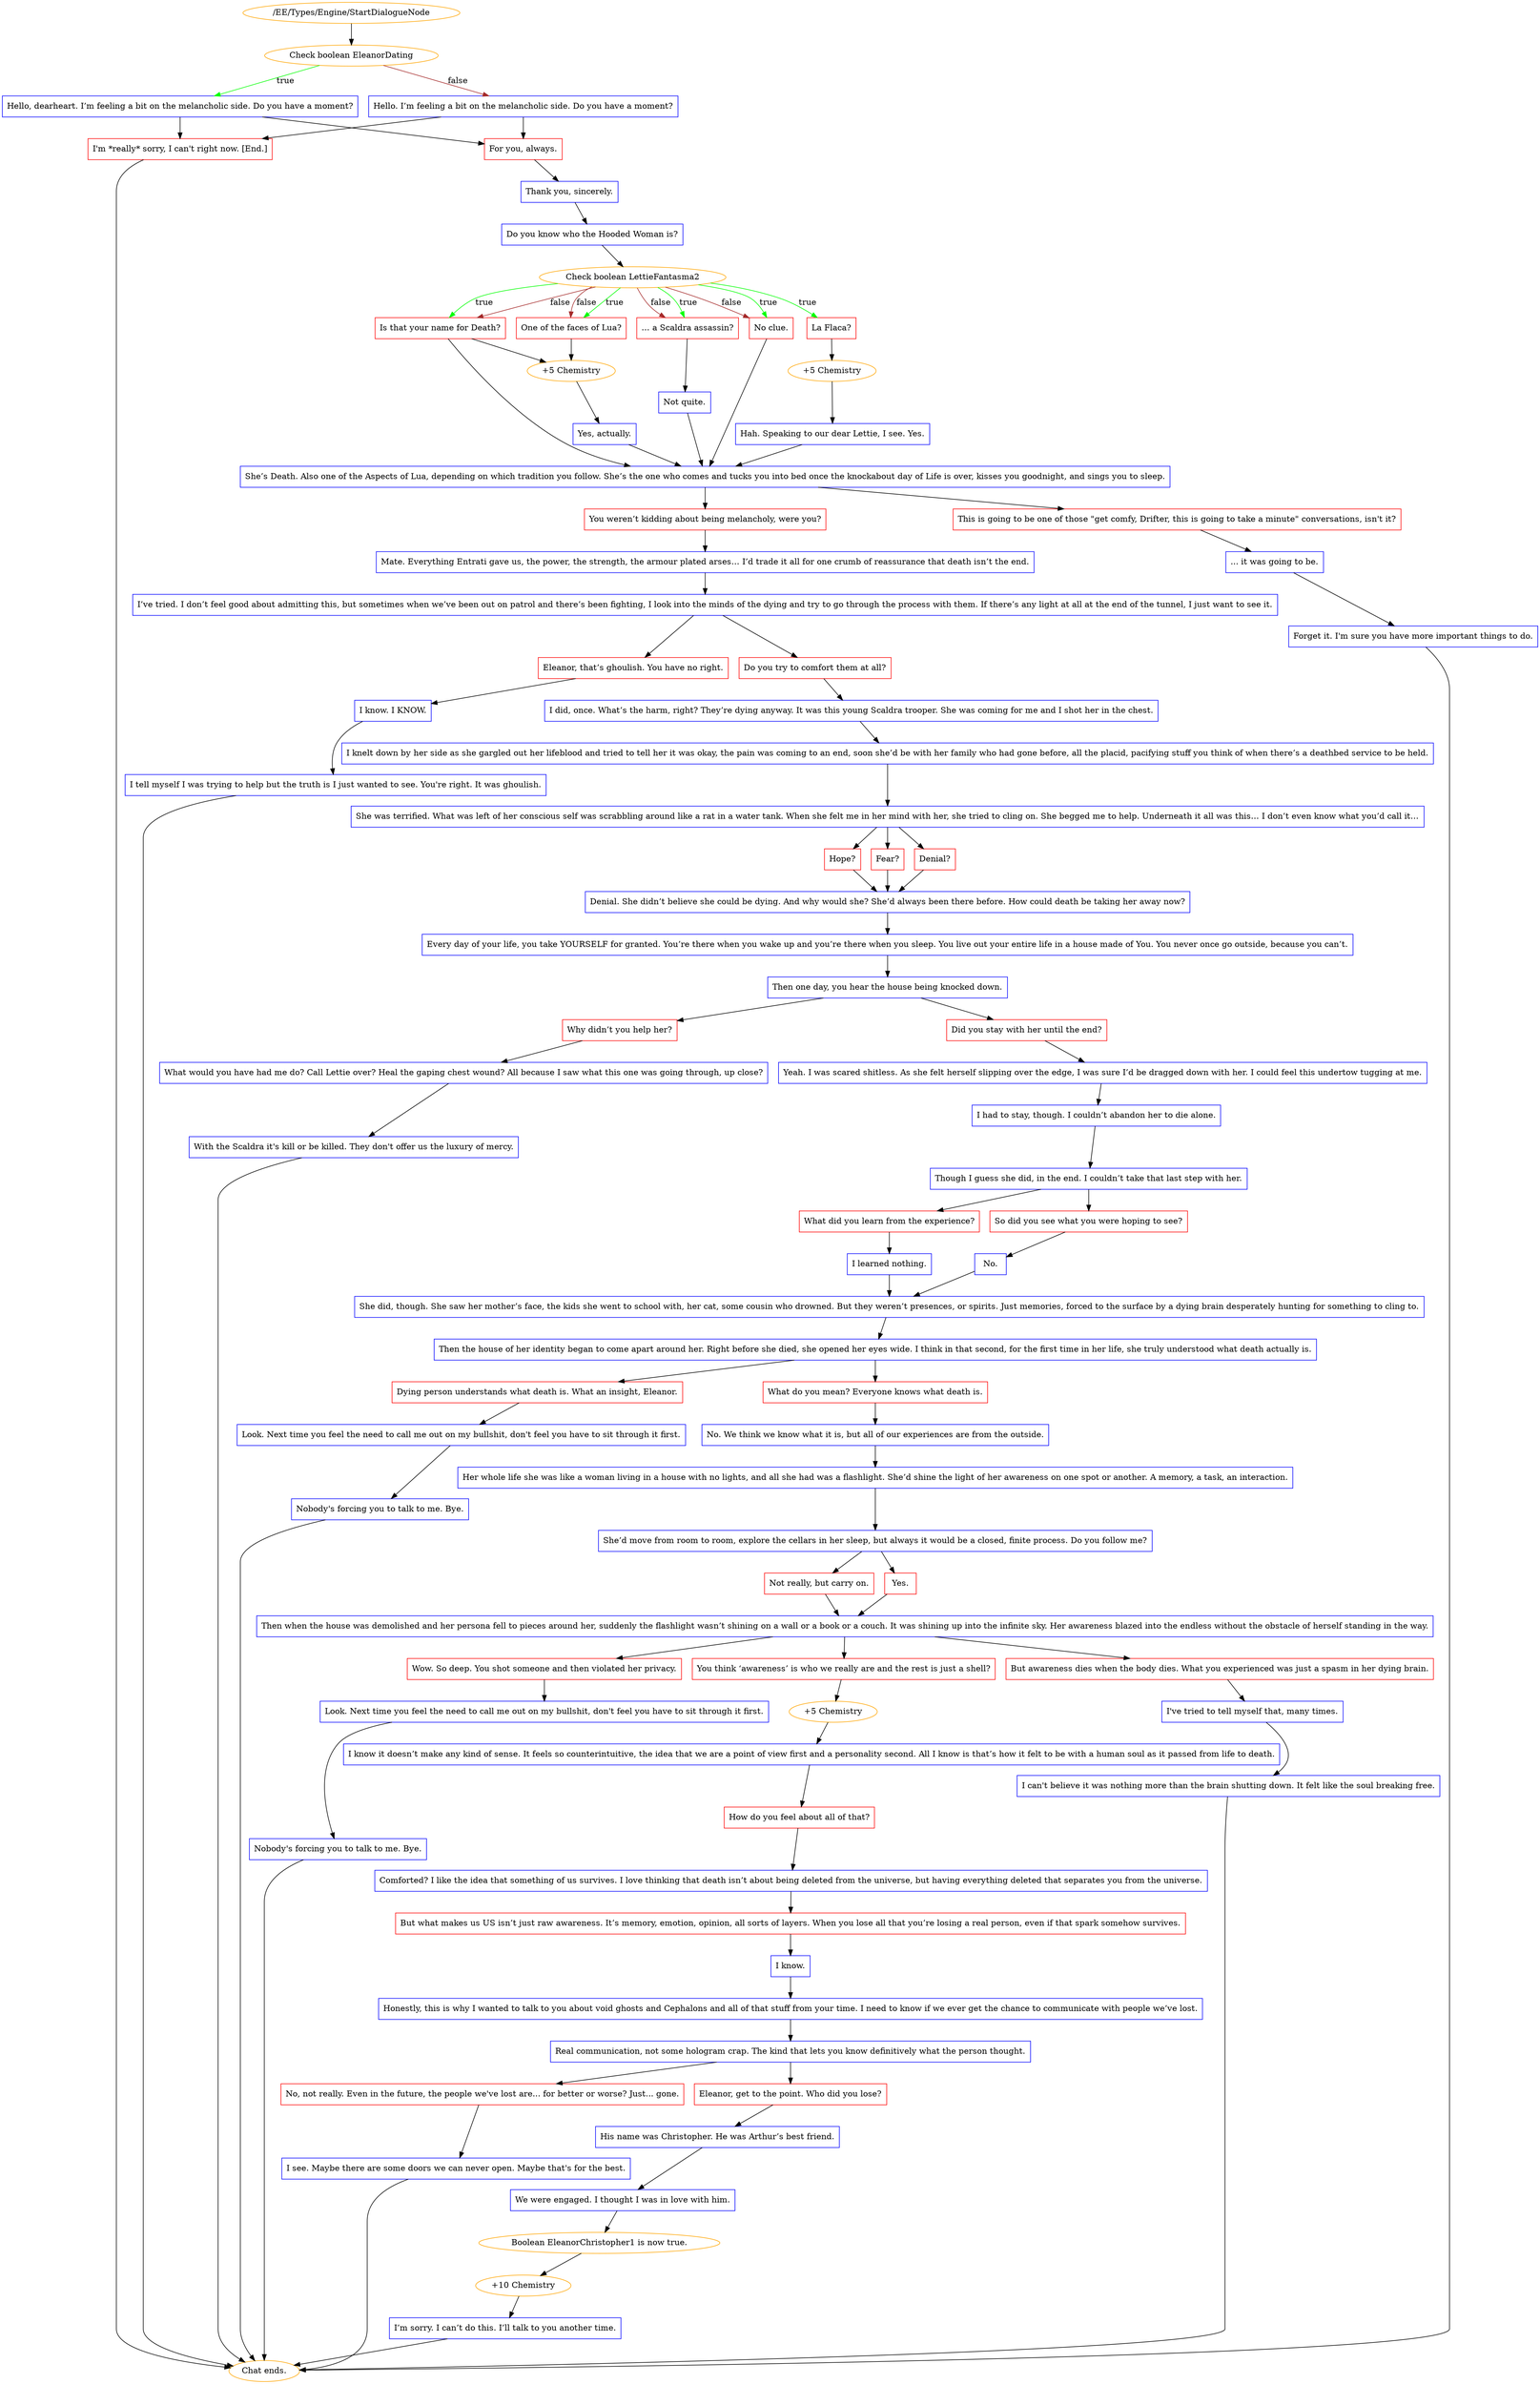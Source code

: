 digraph {
	2081 [label="/EE/Types/Engine/StartDialogueNode",color=orange];
		2081 -> 2082;
	2082 [label="Check boolean EleanorDating",color=orange];
		2082 -> 2083 [label=true,color=green];
		2082 -> 2084 [label=false,color=brown];
	2083 [label="Hello, dearheart. I’m feeling a bit on the melancholic side. Do you have a moment?",shape=box,color=blue];
		2083 -> 2085;
		2083 -> 2086;
	2084 [label="Hello. I’m feeling a bit on the melancholic side. Do you have a moment?",shape=box,color=blue];
		2084 -> 2085;
		2084 -> 2086;
	2085 [label="For you, always.",shape=box,color=red];
		2085 -> 2088;
	2086 [label="I'm *really* sorry, I can't right now. [End.]",shape=box,color=red];
		2086 -> "Chat ends.";
	2088 [label="Thank you, sincerely.",shape=box,color=blue];
		2088 -> 2089;
	"Chat ends." [color=orange];
	2089 [label="Do you know who the Hooded Woman is?",shape=box,color=blue];
		2089 -> 2090;
	2090 [label="Check boolean LettieFantasma2",color=orange];
		2090 -> 2091 [label=true,color=green];
		2090 -> 2092 [label=true,color=green];
		2090 -> 2093 [label=true,color=green];
		2090 -> 2094 [label=true,color=green];
		2090 -> 2095 [label=true,color=green];
		2090 -> 2092 [label=false,color=brown];
		2090 -> 2093 [label=false,color=brown];
		2090 -> 2094 [label=false,color=brown];
		2090 -> 2095 [label=false,color=brown];
	2091 [label="La Flaca?",shape=box,color=red];
		2091 -> 2096;
	2092 [label="… a Scaldra assassin?",shape=box,color=red];
		2092 -> 2098;
	2093 [label="One of the faces of Lua?",shape=box,color=red];
		2093 -> 2099;
	2094 [label="Is that your name for Death?",shape=box,color=red];
		2094 -> 2099;
		2094 -> 2101;
	2095 [label="No clue.",shape=box,color=red];
		2095 -> 2101;
	2096 [label="+5 Chemistry",color=orange];
		2096 -> 2097;
	2098 [label="Not quite.",shape=box,color=blue];
		2098 -> 2101;
	2099 [label="+5 Chemistry",color=orange];
		2099 -> 2100;
	2101 [label="She’s Death. Also one of the Aspects of Lua, depending on which tradition you follow. She’s the one who comes and tucks you into bed once the knockabout day of Life is over, kisses you goodnight, and sings you to sleep.",shape=box,color=blue];
		2101 -> 2102;
		2101 -> 2103;
	2097 [label="Hah. Speaking to our dear Lettie, I see. Yes.",shape=box,color=blue];
		2097 -> 2101;
	2100 [label="Yes, actually.",shape=box,color=blue];
		2100 -> 2101;
	2102 [label="You weren’t kidding about being melancholy, were you?",shape=box,color=red];
		2102 -> 2104;
	2103 [label="This is going to be one of those \"get comfy, Drifter, this is going to take a minute\" conversations, isn't it?",shape=box,color=red];
		2103 -> 2105;
	2104 [label="Mate. Everything Entrati gave us, the power, the strength, the armour plated arses… I’d trade it all for one crumb of reassurance that death isn’t the end.",shape=box,color=blue];
		2104 -> 2108;
	2105 [label="... it was going to be.",shape=box,color=blue];
		2105 -> 2106;
	2108 [label="I’ve tried. I don’t feel good about admitting this, but sometimes when we’ve been out on patrol and there’s been fighting, I look into the minds of the dying and try to go through the process with them. If there’s any light at all at the end of the tunnel, I just want to see it.",shape=box,color=blue];
		2108 -> 2109;
		2108 -> 2110;
	2106 [label="Forget it. I'm sure you have more important things to do.",shape=box,color=blue];
		2106 -> "Chat ends.";
	2109 [label="Eleanor, that’s ghoulish. You have no right.",shape=box,color=red];
		2109 -> 2111;
	2110 [label="Do you try to comfort them at all?",shape=box,color=red];
		2110 -> 2114;
	"Chat ends." [color=orange];
	2111 [label="I know. I KNOW.",shape=box,color=blue];
		2111 -> 2112;
	2114 [label="I did, once. What’s the harm, right? They’re dying anyway. It was this young Scaldra trooper. She was coming for me and I shot her in the chest.",shape=box,color=blue];
		2114 -> 2115;
	2112 [label="I tell myself I was trying to help but the truth is I just wanted to see. You're right. It was ghoulish.",shape=box,color=blue];
		2112 -> "Chat ends.";
	2115 [label="I knelt down by her side as she gargled out her lifeblood and tried to tell her it was okay, the pain was coming to an end, soon she’d be with her family who had gone before, all the placid, pacifying stuff you think of when there’s a deathbed service to be held.",shape=box,color=blue];
		2115 -> 2116;
	"Chat ends." [color=orange];
	2116 [label="She was terrified. What was left of her conscious self was scrabbling around like a rat in a water tank. When she felt me in her mind with her, she tried to cling on. She begged me to help. Underneath it all was this… I don’t even know what you’d call it…",shape=box,color=blue];
		2116 -> 2117;
		2116 -> 2118;
		2116 -> 2119;
	2117 [label="Hope?",shape=box,color=red];
		2117 -> 2120;
	2118 [label="Fear?",shape=box,color=red];
		2118 -> 2120;
	2119 [label="Denial?",shape=box,color=red];
		2119 -> 2120;
	2120 [label="Denial. She didn’t believe she could be dying. And why would she? She’d always been there before. How could death be taking her away now?",shape=box,color=blue];
		2120 -> 2121;
	2121 [label="Every day of your life, you take YOURSELF for granted. You’re there when you wake up and you’re there when you sleep. You live out your entire life in a house made of You. You never once go outside, because you can’t.",shape=box,color=blue];
		2121 -> 2122;
	2122 [label="Then one day, you hear the house being knocked down.",shape=box,color=blue];
		2122 -> 2123;
		2122 -> 2124;
	2123 [label="Why didn’t you help her?",shape=box,color=red];
		2123 -> 2125;
	2124 [label="Did you stay with her until the end?",shape=box,color=red];
		2124 -> 2126;
	2125 [label="What would you have had me do? Call Lettie over? Heal the gaping chest wound? All because I saw what this one was going through, up close?",shape=box,color=blue];
		2125 -> 2127;
	2126 [label="Yeah. I was scared shitless. As she felt herself slipping over the edge, I was sure I’d be dragged down with her. I could feel this undertow tugging at me.",shape=box,color=blue];
		2126 -> 2128;
	2127 [label="With the Scaldra it's kill or be killed. They don't offer us the luxury of mercy.",shape=box,color=blue];
		2127 -> "Chat ends.";
	2128 [label="I had to stay, though. I couldn’t abandon her to die alone.",shape=box,color=blue];
		2128 -> 2130;
	"Chat ends." [color=orange];
	2130 [label="Though I guess she did, in the end. I couldn’t take that last step with her.",shape=box,color=blue];
		2130 -> 2131;
		2130 -> 2132;
	2131 [label="What did you learn from the experience?",shape=box,color=red];
		2131 -> 2133;
	2132 [label="So did you see what you were hoping to see?",shape=box,color=red];
		2132 -> 2134;
	2133 [label="I learned nothing.",shape=box,color=blue];
		2133 -> 2135;
	2134 [label="No.",shape=box,color=blue];
		2134 -> 2135;
	2135 [label="She did, though. She saw her mother’s face, the kids she went to school with, her cat, some cousin who drowned. But they weren’t presences, or spirits. Just memories, forced to the surface by a dying brain desperately hunting for something to cling to.",shape=box,color=blue];
		2135 -> 2137;
	2137 [label="Then the house of her identity began to come apart around her. Right before she died, she opened her eyes wide. I think in that second, for the first time in her life, she truly understood what death actually is.",shape=box,color=blue];
		2137 -> 2136;
		2137 -> 2138;
	2136 [label="Dying person understands what death is. What an insight, Eleanor.",shape=box,color=red];
		2136 -> 2139;
	2138 [label="What do you mean? Everyone knows what death is.",shape=box,color=red];
		2138 -> 2140;
	2139 [label="Look. Next time you feel the need to call me out on my bullshit, don't feel you have to sit through it first.",shape=box,color=blue];
		2139 -> 2141;
	2140 [label="No. We think we know what it is, but all of our experiences are from the outside.",shape=box,color=blue];
		2140 -> 2143;
	2141 [label="Nobody's forcing you to talk to me. Bye.",shape=box,color=blue];
		2141 -> "Chat ends.";
	2143 [label="Her whole life she was like a woman living in a house with no lights, and all she had was a flashlight. She’d shine the light of her awareness on one spot or another. A memory, a task, an interaction.",shape=box,color=blue];
		2143 -> 2144;
	"Chat ends." [color=orange];
	2144 [label="She’d move from room to room, explore the cellars in her sleep, but always it would be a closed, finite process. Do you follow me?",shape=box,color=blue];
		2144 -> 2145;
		2144 -> 2146;
	2145 [label="Not really, but carry on.",shape=box,color=red];
		2145 -> 2147;
	2146 [label="Yes.",shape=box,color=red];
		2146 -> 2147;
	2147 [label="Then when the house was demolished and her persona fell to pieces around her, suddenly the flashlight wasn’t shining on a wall or a book or a couch. It was shining up into the infinite sky. Her awareness blazed into the endless without the obstacle of herself standing in the way.",shape=box,color=blue];
		2147 -> 2149;
		2147 -> 2150;
		2147 -> 2151;
	2149 [label="But awareness dies when the body dies. What you experienced was just a spasm in her dying brain.",shape=box,color=red];
		2149 -> 2148;
	2150 [label="You think ‘awareness’ is who we really are and the rest is just a shell?",shape=box,color=red];
		2150 -> 2155;
	2151 [label="Wow. So deep. You shot someone and then violated her privacy.",shape=box,color=red];
		2151 -> 2156;
	2148 [label="I've tried to tell myself that, many times.",shape=box,color=blue];
		2148 -> 2152;
	2155 [label="+5 Chemistry",color=orange];
		2155 -> 2154;
	2156 [label="Look. Next time you feel the need to call me out on my bullshit, don't feel you have to sit through it first.",shape=box,color=blue];
		2156 -> 2157;
	2152 [label="I can't believe it was nothing more than the brain shutting down. It felt like the soul breaking free.",shape=box,color=blue];
		2152 -> "Chat ends.";
	2154 [label="I know it doesn’t make any kind of sense. It feels so counterintuitive, the idea that we are a point of view first and a personality second. All I know is that’s how it felt to be with a human soul as it passed from life to death.",shape=box,color=blue];
		2154 -> 2159;
	2157 [label="Nobody's forcing you to talk to me. Bye.",shape=box,color=blue];
		2157 -> "Chat ends.";
	"Chat ends." [color=orange];
	2159 [label="How do you feel about all of that?",shape=box,color=red];
		2159 -> 2160;
	"Chat ends." [color=orange];
	2160 [label="Comforted? I like the idea that something of us survives. I love thinking that death isn’t about being deleted from the universe, but having everything deleted that separates you from the universe.",shape=box,color=blue];
		2160 -> 2161;
	2161 [label="But what makes us US isn’t just raw awareness. It’s memory, emotion, opinion, all sorts of layers. When you lose all that you’re losing a real person, even if that spark somehow survives.",shape=box,color=red];
		2161 -> 2162;
	2162 [label="I know.",shape=box,color=blue];
		2162 -> 2163;
	2163 [label="Honestly, this is why I wanted to talk to you about void ghosts and Cephalons and all of that stuff from your time. I need to know if we ever get the chance to communicate with people we’ve lost.",shape=box,color=blue];
		2163 -> 2164;
	2164 [label="Real communication, not some hologram crap. The kind that lets you know definitively what the person thought.",shape=box,color=blue];
		2164 -> 2165;
		2164 -> 2166;
	2165 [label="No, not really. Even in the future, the people we've lost are... for better or worse? Just... gone.",shape=box,color=red];
		2165 -> 2167;
	2166 [label="Eleanor, get to the point. Who did you lose?",shape=box,color=red];
		2166 -> 2169;
	2167 [label="I see. Maybe there are some doors we can never open. Maybe that's for the best.",shape=box,color=blue];
		2167 -> "Chat ends.";
	2169 [label="His name was Christopher. He was Arthur’s best friend.",shape=box,color=blue];
		2169 -> 2170;
	"Chat ends." [color=orange];
	2170 [label="We were engaged. I thought I was in love with him.",shape=box,color=blue];
		2170 -> 2171;
	2171 [label="Boolean EleanorChristopher1 is now true.",color=orange];
		2171 -> 2172;
	2172 [label="+10 Chemistry",color=orange];
		2172 -> 2173;
	2173 [label="I’m sorry. I can’t do this. I’ll talk to you another time.",shape=box,color=blue];
		2173 -> "Chat ends.";
	"Chat ends." [color=orange];
}